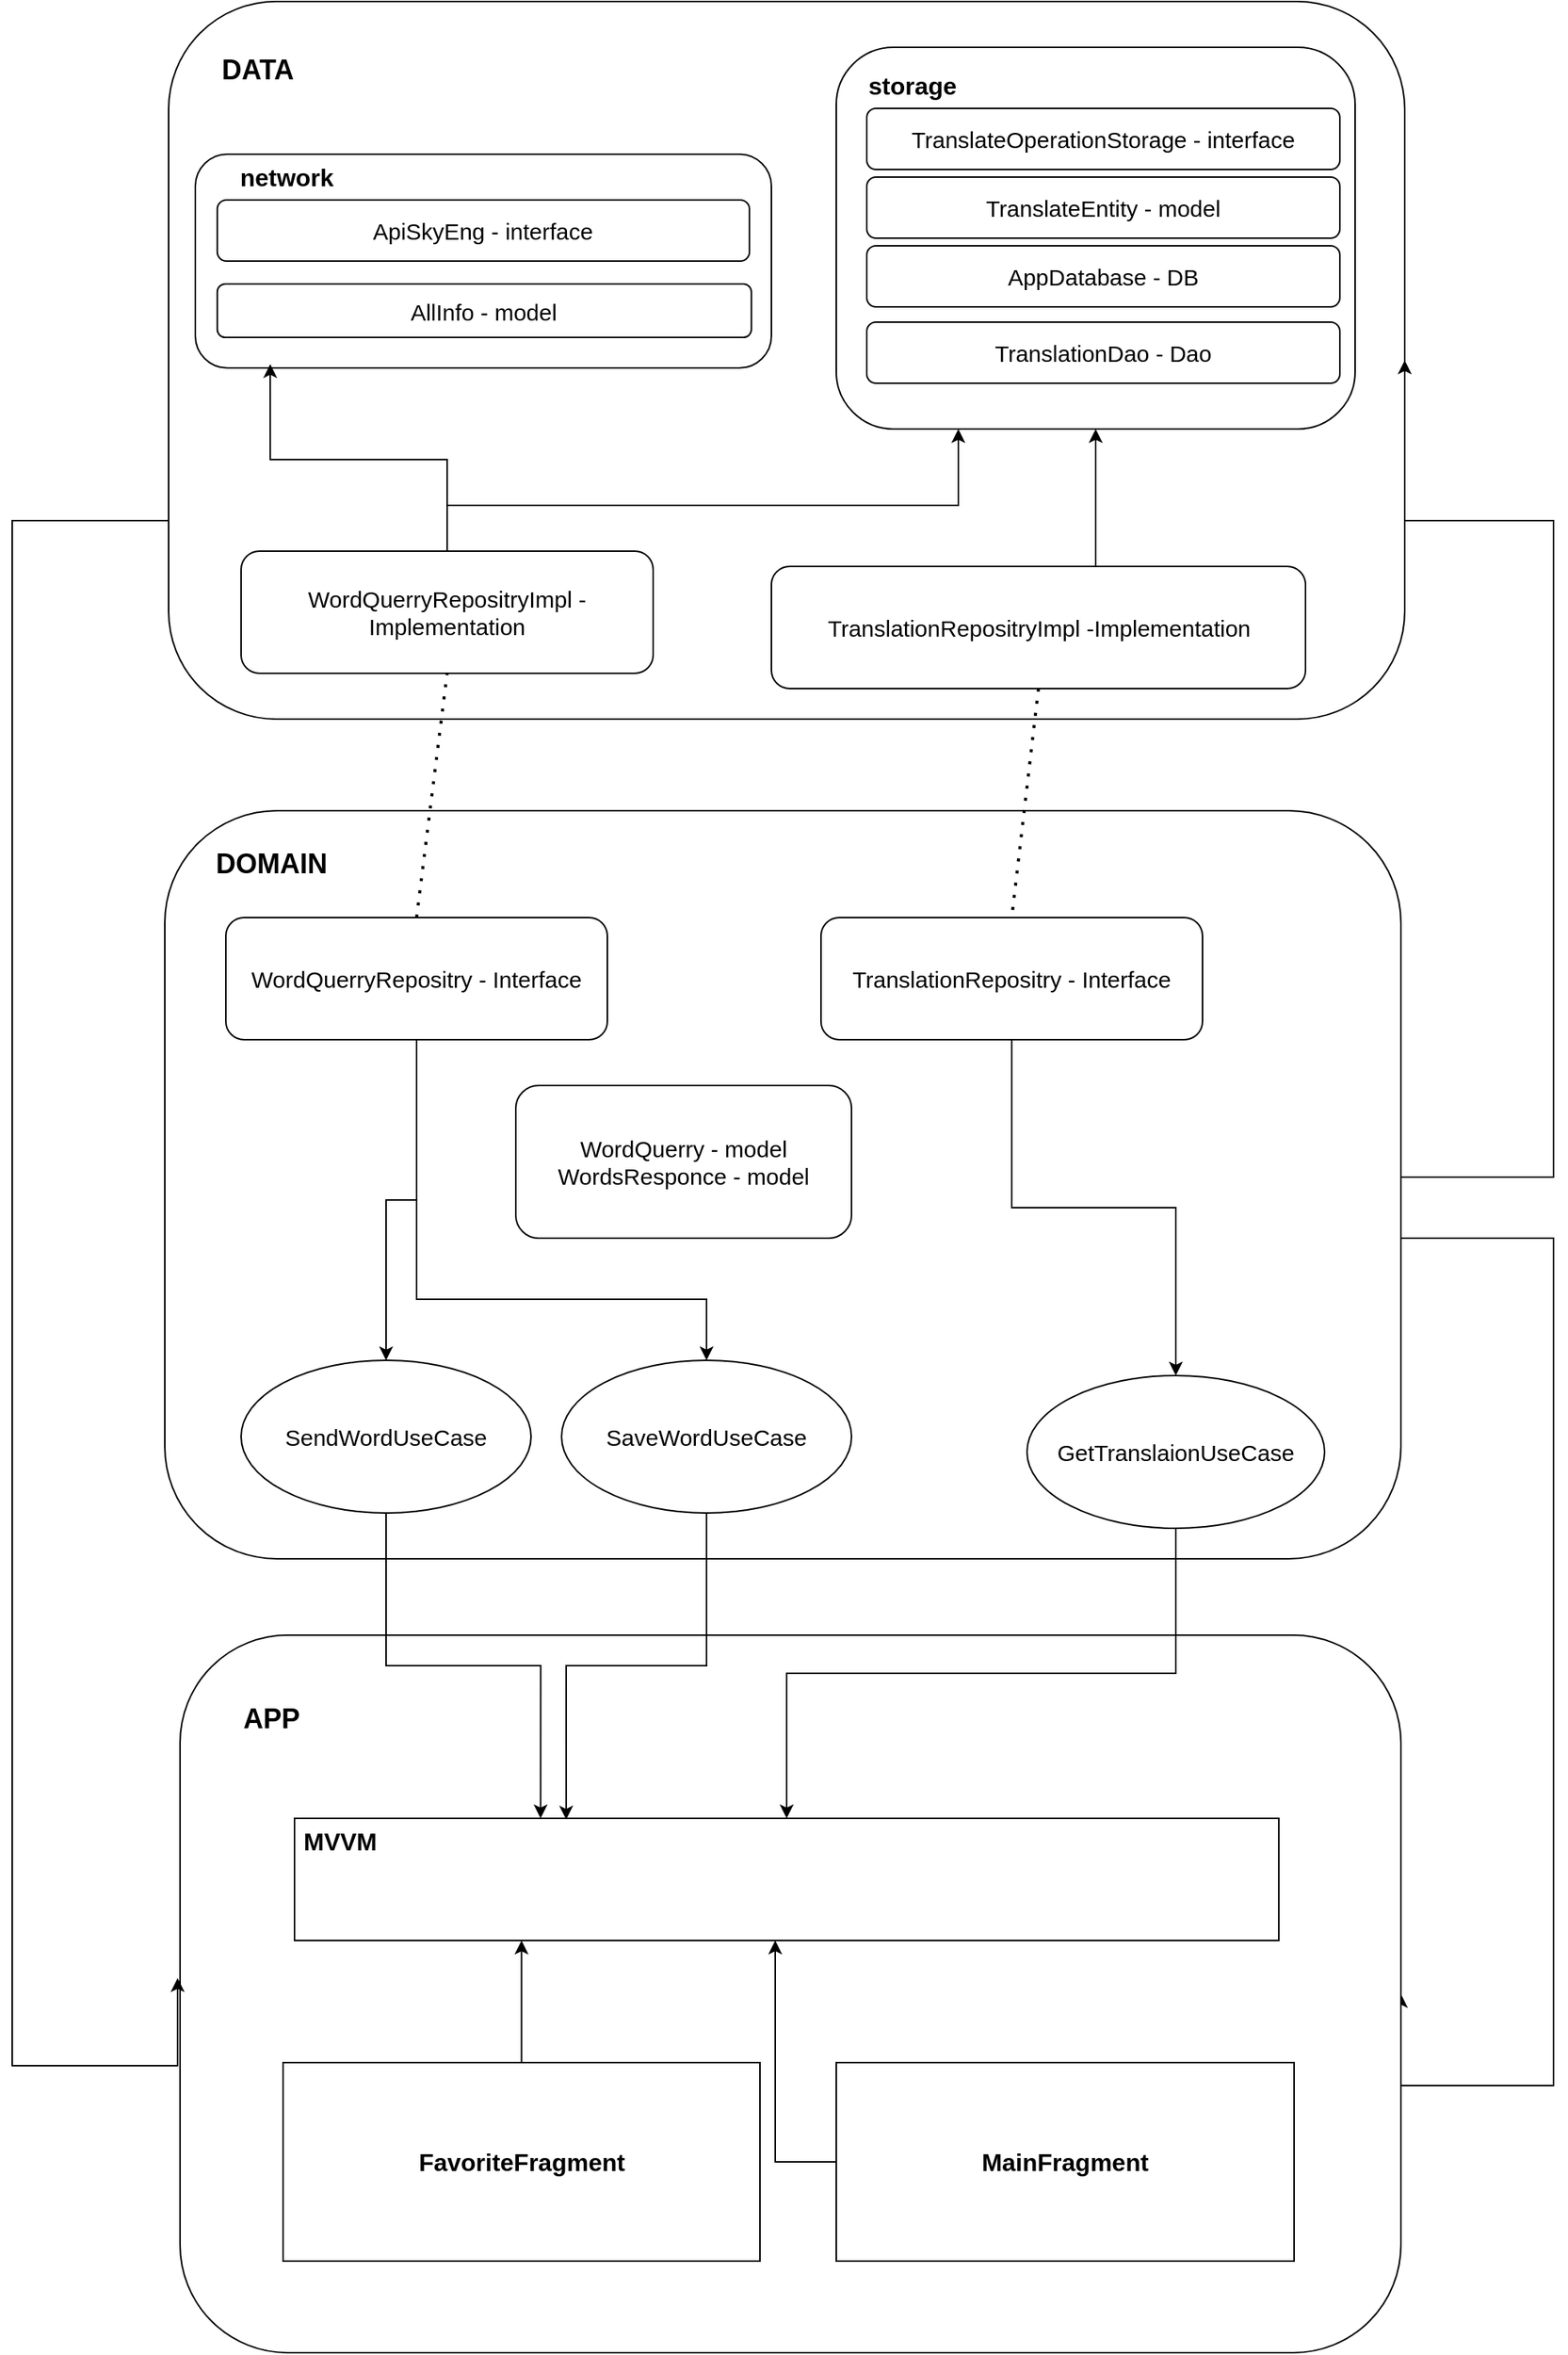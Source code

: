 <mxfile version="24.4.4" type="device">
  <diagram id="1bd0PjWaaaJUznnthjGX" name="Page-1">
    <mxGraphModel dx="1784" dy="2038" grid="1" gridSize="10" guides="1" tooltips="1" connect="1" arrows="1" fold="1" page="1" pageScale="1" pageWidth="850" pageHeight="1100" math="0" shadow="0">
      <root>
        <mxCell id="0" />
        <mxCell id="1" parent="0" />
        <mxCell id="LZ-k2jaxiD31yQg6w45P-14" value="" style="rounded=1;whiteSpace=wrap;html=1;" parent="1" vertex="1">
          <mxGeometry x="105" y="440" width="250" height="120" as="geometry" />
        </mxCell>
        <mxCell id="8oJ6PFNNN3YRL2dfp5-8-1" value="" style="rounded=1;whiteSpace=wrap;html=1;" parent="1" vertex="1">
          <mxGeometry x="-147.5" y="-140" width="810" height="470" as="geometry" />
        </mxCell>
        <mxCell id="8oJ6PFNNN3YRL2dfp5-8-2" value="&lt;b style=&quot;font-size: 18px;&quot;&gt;DATA&lt;/b&gt;" style="text;html=1;align=center;verticalAlign=middle;whiteSpace=wrap;rounded=0;fontSize=18;" parent="1" vertex="1">
          <mxGeometry x="-118.75" y="-110" width="60" height="30" as="geometry" />
        </mxCell>
        <mxCell id="LZ-k2jaxiD31yQg6w45P-18" style="edgeStyle=orthogonalEdgeStyle;rounded=0;orthogonalLoop=1;jettySize=auto;html=1;entryX=1;entryY=0.5;entryDx=0;entryDy=0;" parent="1" source="8oJ6PFNNN3YRL2dfp5-8-4" target="8oJ6PFNNN3YRL2dfp5-8-6" edge="1">
          <mxGeometry relative="1" as="geometry">
            <Array as="points">
              <mxPoint x="760" y="670" />
              <mxPoint x="760" y="1225" />
            </Array>
          </mxGeometry>
        </mxCell>
        <mxCell id="LZ-k2jaxiD31yQg6w45P-19" style="edgeStyle=orthogonalEdgeStyle;rounded=0;orthogonalLoop=1;jettySize=auto;html=1;entryX=1;entryY=0.5;entryDx=0;entryDy=0;" parent="1" source="8oJ6PFNNN3YRL2dfp5-8-4" target="8oJ6PFNNN3YRL2dfp5-8-1" edge="1">
          <mxGeometry relative="1" as="geometry">
            <Array as="points">
              <mxPoint x="760" y="630" />
              <mxPoint x="760" y="200" />
            </Array>
          </mxGeometry>
        </mxCell>
        <mxCell id="8oJ6PFNNN3YRL2dfp5-8-4" value="" style="rounded=1;whiteSpace=wrap;html=1;" parent="1" vertex="1">
          <mxGeometry x="-150" y="390" width="810" height="490" as="geometry" />
        </mxCell>
        <mxCell id="8oJ6PFNNN3YRL2dfp5-8-5" value="&lt;b style=&quot;font-size: 18px;&quot;&gt;DOMAIN&lt;/b&gt;" style="text;html=1;align=center;verticalAlign=middle;whiteSpace=wrap;rounded=0;fontSize=18;" parent="1" vertex="1">
          <mxGeometry x="-110" y="410" width="60" height="30" as="geometry" />
        </mxCell>
        <mxCell id="8oJ6PFNNN3YRL2dfp5-8-6" value="" style="rounded=1;whiteSpace=wrap;html=1;" parent="1" vertex="1">
          <mxGeometry x="-140" y="930" width="800" height="470" as="geometry" />
        </mxCell>
        <mxCell id="8oJ6PFNNN3YRL2dfp5-8-7" value="&lt;b style=&quot;font-size: 18px;&quot;&gt;APP&lt;/b&gt;" style="text;html=1;align=center;verticalAlign=middle;whiteSpace=wrap;rounded=0;fontSize=18;" parent="1" vertex="1">
          <mxGeometry x="-110" y="970" width="60" height="30" as="geometry" />
        </mxCell>
        <mxCell id="8oJ6PFNNN3YRL2dfp5-8-11" value="" style="rounded=0;whiteSpace=wrap;html=1;" parent="1" vertex="1">
          <mxGeometry x="-65" y="1050" width="645" height="80" as="geometry" />
        </mxCell>
        <mxCell id="8oJ6PFNNN3YRL2dfp5-8-13" value="&lt;b&gt;&lt;font style=&quot;font-size: 16px;&quot;&gt;MVVM&lt;/font&gt;&lt;/b&gt;" style="text;html=1;align=center;verticalAlign=middle;whiteSpace=wrap;rounded=0;" parent="1" vertex="1">
          <mxGeometry x="-65" y="1050" width="60" height="30" as="geometry" />
        </mxCell>
        <mxCell id="LZ-k2jaxiD31yQg6w45P-24" style="edgeStyle=orthogonalEdgeStyle;rounded=0;orthogonalLoop=1;jettySize=auto;html=1;" parent="1" source="8oJ6PFNNN3YRL2dfp5-8-14" target="8oJ6PFNNN3YRL2dfp5-8-11" edge="1">
          <mxGeometry relative="1" as="geometry">
            <Array as="points">
              <mxPoint x="250" y="1170" />
              <mxPoint x="250" y="1170" />
            </Array>
          </mxGeometry>
        </mxCell>
        <mxCell id="8oJ6PFNNN3YRL2dfp5-8-14" value="" style="rounded=0;whiteSpace=wrap;html=1;" parent="1" vertex="1">
          <mxGeometry x="290" y="1210" width="300" height="130" as="geometry" />
        </mxCell>
        <mxCell id="8oJ6PFNNN3YRL2dfp5-8-15" value="&lt;b&gt;&lt;font style=&quot;font-size: 16px;&quot;&gt;MainFragment&lt;/font&gt;&lt;/b&gt;" style="text;html=1;align=center;verticalAlign=middle;whiteSpace=wrap;rounded=0;" parent="1" vertex="1">
          <mxGeometry x="410" y="1260" width="60" height="30" as="geometry" />
        </mxCell>
        <mxCell id="LZ-k2jaxiD31yQg6w45P-22" style="edgeStyle=orthogonalEdgeStyle;rounded=0;orthogonalLoop=1;jettySize=auto;html=1;entryX=0.25;entryY=0;entryDx=0;entryDy=0;" parent="1" source="LZ-k2jaxiD31yQg6w45P-1" target="8oJ6PFNNN3YRL2dfp5-8-11" edge="1">
          <mxGeometry relative="1" as="geometry" />
        </mxCell>
        <mxCell id="LZ-k2jaxiD31yQg6w45P-1" value="&lt;span style=&quot;font-size: 15px;&quot;&gt;SendWordUseCase&lt;/span&gt;" style="ellipse;whiteSpace=wrap;html=1;" parent="1" vertex="1">
          <mxGeometry x="-100" y="750" width="190" height="100" as="geometry" />
        </mxCell>
        <mxCell id="LZ-k2jaxiD31yQg6w45P-23" style="edgeStyle=orthogonalEdgeStyle;rounded=0;orthogonalLoop=1;jettySize=auto;html=1;" parent="1" source="LZ-k2jaxiD31yQg6w45P-2" target="8oJ6PFNNN3YRL2dfp5-8-11" edge="1">
          <mxGeometry relative="1" as="geometry" />
        </mxCell>
        <mxCell id="LZ-k2jaxiD31yQg6w45P-2" value="&lt;span style=&quot;font-size: 15px;&quot;&gt;GetTranslaionUseCase&lt;/span&gt;" style="ellipse;whiteSpace=wrap;html=1;" parent="1" vertex="1">
          <mxGeometry x="415" y="760" width="195" height="100" as="geometry" />
        </mxCell>
        <mxCell id="vjC1YBv4b4KqKveLG_Pk-12" style="edgeStyle=orthogonalEdgeStyle;rounded=0;orthogonalLoop=1;jettySize=auto;html=1;" edge="1" parent="1" source="LZ-k2jaxiD31yQg6w45P-10" target="LZ-k2jaxiD31yQg6w45P-31">
          <mxGeometry relative="1" as="geometry">
            <Array as="points">
              <mxPoint x="35" y="190" />
              <mxPoint x="370" y="190" />
            </Array>
          </mxGeometry>
        </mxCell>
        <mxCell id="LZ-k2jaxiD31yQg6w45P-10" value="&lt;span style=&quot;font-size: 15px;&quot;&gt;WordQuerry&lt;/span&gt;&lt;span style=&quot;background-color: initial; font-size: 15px;&quot;&gt;Repositry&lt;/span&gt;&lt;span style=&quot;font-size: 15px;&quot;&gt;Impl -Implementation&lt;/span&gt;" style="rounded=1;whiteSpace=wrap;html=1;" parent="1" vertex="1">
          <mxGeometry x="-100" y="220" width="270" height="80" as="geometry" />
        </mxCell>
        <mxCell id="LZ-k2jaxiD31yQg6w45P-20" style="edgeStyle=orthogonalEdgeStyle;rounded=0;orthogonalLoop=1;jettySize=auto;html=1;" parent="1" source="LZ-k2jaxiD31yQg6w45P-11" target="LZ-k2jaxiD31yQg6w45P-1" edge="1">
          <mxGeometry relative="1" as="geometry" />
        </mxCell>
        <mxCell id="vjC1YBv4b4KqKveLG_Pk-17" style="edgeStyle=orthogonalEdgeStyle;rounded=0;orthogonalLoop=1;jettySize=auto;html=1;" edge="1" parent="1" source="LZ-k2jaxiD31yQg6w45P-11" target="vjC1YBv4b4KqKveLG_Pk-15">
          <mxGeometry relative="1" as="geometry">
            <Array as="points">
              <mxPoint x="15" y="710" />
              <mxPoint x="205" y="710" />
            </Array>
          </mxGeometry>
        </mxCell>
        <mxCell id="LZ-k2jaxiD31yQg6w45P-11" value="&lt;span style=&quot;font-size: 15px;&quot;&gt;WordQuerry&lt;/span&gt;&lt;span style=&quot;font-size: 15px; background-color: initial;&quot;&gt;Repositry - Interface&lt;/span&gt;" style="rounded=1;whiteSpace=wrap;html=1;" parent="1" vertex="1">
          <mxGeometry x="-110" y="460" width="250" height="80" as="geometry" />
        </mxCell>
        <mxCell id="LZ-k2jaxiD31yQg6w45P-17" style="edgeStyle=orthogonalEdgeStyle;rounded=0;orthogonalLoop=1;jettySize=auto;html=1;entryX=-0.002;entryY=0.478;entryDx=0;entryDy=0;entryPerimeter=0;" parent="1" source="8oJ6PFNNN3YRL2dfp5-8-1" target="8oJ6PFNNN3YRL2dfp5-8-6" edge="1">
          <mxGeometry relative="1" as="geometry">
            <Array as="points">
              <mxPoint x="-250" y="200" />
              <mxPoint x="-250" y="1212" />
            </Array>
          </mxGeometry>
        </mxCell>
        <mxCell id="LZ-k2jaxiD31yQg6w45P-25" value="" style="endArrow=none;dashed=1;html=1;dashPattern=1 3;strokeWidth=2;rounded=0;exitX=0.5;exitY=0;exitDx=0;exitDy=0;entryX=0.5;entryY=1;entryDx=0;entryDy=0;" parent="1" source="LZ-k2jaxiD31yQg6w45P-11" target="LZ-k2jaxiD31yQg6w45P-10" edge="1">
          <mxGeometry width="50" height="50" relative="1" as="geometry">
            <mxPoint x="30" y="410" as="sourcePoint" />
            <mxPoint x="80" y="360" as="targetPoint" />
          </mxGeometry>
        </mxCell>
        <mxCell id="LZ-k2jaxiD31yQg6w45P-31" value="" style="rounded=1;whiteSpace=wrap;html=1;" parent="1" vertex="1">
          <mxGeometry x="290" y="-110" width="340" height="250" as="geometry" />
        </mxCell>
        <mxCell id="LZ-k2jaxiD31yQg6w45P-32" value="&lt;b style=&quot;font-size: 16px;&quot;&gt;storage&lt;/b&gt;" style="text;html=1;align=center;verticalAlign=middle;whiteSpace=wrap;rounded=0;fontSize=16;" parent="1" vertex="1">
          <mxGeometry x="310" y="-100" width="60" height="30" as="geometry" />
        </mxCell>
        <mxCell id="LZ-k2jaxiD31yQg6w45P-26" value="&lt;font style=&quot;font-size: 15px;&quot;&gt;TranslateOperationStorage - interface&lt;/font&gt;" style="rounded=1;whiteSpace=wrap;html=1;" parent="1" vertex="1">
          <mxGeometry x="310" y="-70" width="310" height="40" as="geometry" />
        </mxCell>
        <mxCell id="LZ-k2jaxiD31yQg6w45P-33" value="&lt;font style=&quot;font-size: 15px;&quot;&gt;TranslateEntity - model&lt;/font&gt;" style="rounded=1;whiteSpace=wrap;html=1;" parent="1" vertex="1">
          <mxGeometry x="310" y="-25" width="310" height="40" as="geometry" />
        </mxCell>
        <mxCell id="LZ-k2jaxiD31yQg6w45P-34" value="" style="rounded=1;whiteSpace=wrap;html=1;" parent="1" vertex="1">
          <mxGeometry x="-130" y="-40" width="377.5" height="140" as="geometry" />
        </mxCell>
        <mxCell id="LZ-k2jaxiD31yQg6w45P-35" value="&lt;b style=&quot;font-size: 16px;&quot;&gt;network&lt;/b&gt;" style="text;html=1;align=center;verticalAlign=middle;whiteSpace=wrap;rounded=0;fontSize=16;" parent="1" vertex="1">
          <mxGeometry x="-100" y="-40" width="60" height="30" as="geometry" />
        </mxCell>
        <mxCell id="LZ-k2jaxiD31yQg6w45P-36" value="&lt;font style=&quot;font-size: 15px;&quot;&gt;ApiSkyEng - interface&lt;/font&gt;" style="rounded=1;whiteSpace=wrap;html=1;" parent="1" vertex="1">
          <mxGeometry x="-115.62" y="-10" width="348.75" height="40" as="geometry" />
        </mxCell>
        <mxCell id="LZ-k2jaxiD31yQg6w45P-5" value="&lt;font style=&quot;font-size: 15px;&quot;&gt;AllInfo - model&lt;/font&gt;" style="rounded=1;whiteSpace=wrap;html=1;" parent="1" vertex="1">
          <mxGeometry x="-115.62" y="45" width="350" height="35" as="geometry" />
        </mxCell>
        <mxCell id="ZGW3VFv3eTraD-QCGIZt-3" style="edgeStyle=orthogonalEdgeStyle;rounded=0;orthogonalLoop=1;jettySize=auto;html=1;" parent="1" source="ZGW3VFv3eTraD-QCGIZt-1" target="8oJ6PFNNN3YRL2dfp5-8-11" edge="1">
          <mxGeometry relative="1" as="geometry">
            <Array as="points">
              <mxPoint x="87" y="1270" />
              <mxPoint x="87" y="1270" />
            </Array>
          </mxGeometry>
        </mxCell>
        <mxCell id="ZGW3VFv3eTraD-QCGIZt-1" value="" style="rounded=0;whiteSpace=wrap;html=1;" parent="1" vertex="1">
          <mxGeometry x="-72.5" y="1210" width="312.5" height="130" as="geometry" />
        </mxCell>
        <mxCell id="ZGW3VFv3eTraD-QCGIZt-2" value="&lt;b&gt;&lt;font style=&quot;font-size: 16px;&quot;&gt;FavoriteFragment&lt;/font&gt;&lt;/b&gt;" style="text;html=1;align=center;verticalAlign=middle;whiteSpace=wrap;rounded=0;" parent="1" vertex="1">
          <mxGeometry x="53.75" y="1260" width="60" height="30" as="geometry" />
        </mxCell>
        <mxCell id="vjC1YBv4b4KqKveLG_Pk-1" value="&lt;span style=&quot;font-size: 15px;&quot;&gt;AppDatabase - DB&lt;/span&gt;" style="rounded=1;whiteSpace=wrap;html=1;" vertex="1" parent="1">
          <mxGeometry x="310" y="20" width="310" height="40" as="geometry" />
        </mxCell>
        <mxCell id="vjC1YBv4b4KqKveLG_Pk-2" value="&lt;span style=&quot;font-size: 15px;&quot;&gt;TranslationDao - Dao&lt;/span&gt;" style="rounded=1;whiteSpace=wrap;html=1;" vertex="1" parent="1">
          <mxGeometry x="310" y="70" width="310" height="40" as="geometry" />
        </mxCell>
        <mxCell id="vjC1YBv4b4KqKveLG_Pk-5" style="edgeStyle=orthogonalEdgeStyle;rounded=0;orthogonalLoop=1;jettySize=auto;html=1;" edge="1" parent="1" source="vjC1YBv4b4KqKveLG_Pk-3" target="LZ-k2jaxiD31yQg6w45P-2">
          <mxGeometry relative="1" as="geometry" />
        </mxCell>
        <mxCell id="vjC1YBv4b4KqKveLG_Pk-3" value="&lt;span style=&quot;font-size: 15px;&quot;&gt;TranslationRepositry - Interface&lt;/span&gt;" style="rounded=1;whiteSpace=wrap;html=1;" vertex="1" parent="1">
          <mxGeometry x="280" y="460" width="250" height="80" as="geometry" />
        </mxCell>
        <mxCell id="vjC1YBv4b4KqKveLG_Pk-13" style="edgeStyle=orthogonalEdgeStyle;rounded=0;orthogonalLoop=1;jettySize=auto;html=1;entryX=0.5;entryY=1;entryDx=0;entryDy=0;" edge="1" parent="1" source="vjC1YBv4b4KqKveLG_Pk-6" target="LZ-k2jaxiD31yQg6w45P-31">
          <mxGeometry relative="1" as="geometry">
            <Array as="points">
              <mxPoint x="460" y="210" />
              <mxPoint x="460" y="210" />
            </Array>
          </mxGeometry>
        </mxCell>
        <mxCell id="vjC1YBv4b4KqKveLG_Pk-6" value="&lt;span style=&quot;font-size: 15px;&quot;&gt;TranslationRepositryImpl&lt;/span&gt;&lt;span style=&quot;font-size: 15px;&quot;&gt;&amp;nbsp;-Implementation&lt;/span&gt;" style="rounded=1;whiteSpace=wrap;html=1;" vertex="1" parent="1">
          <mxGeometry x="247.5" y="230" width="350" height="80" as="geometry" />
        </mxCell>
        <mxCell id="vjC1YBv4b4KqKveLG_Pk-7" value="" style="endArrow=none;dashed=1;html=1;dashPattern=1 3;strokeWidth=2;rounded=0;entryX=0.5;entryY=0;entryDx=0;entryDy=0;exitX=0.5;exitY=1;exitDx=0;exitDy=0;" edge="1" parent="1" source="vjC1YBv4b4KqKveLG_Pk-6" target="vjC1YBv4b4KqKveLG_Pk-3">
          <mxGeometry width="50" height="50" relative="1" as="geometry">
            <mxPoint x="190" y="180" as="sourcePoint" />
            <mxPoint x="240" y="130" as="targetPoint" />
          </mxGeometry>
        </mxCell>
        <mxCell id="vjC1YBv4b4KqKveLG_Pk-11" style="edgeStyle=orthogonalEdgeStyle;rounded=0;orthogonalLoop=1;jettySize=auto;html=1;entryX=0.13;entryY=0.982;entryDx=0;entryDy=0;entryPerimeter=0;" edge="1" parent="1" source="LZ-k2jaxiD31yQg6w45P-10" target="LZ-k2jaxiD31yQg6w45P-34">
          <mxGeometry relative="1" as="geometry" />
        </mxCell>
        <mxCell id="vjC1YBv4b4KqKveLG_Pk-14" value="&lt;font style=&quot;font-size: 15px;&quot;&gt;WordQuerry - model&lt;br&gt;WordsResponce - model&lt;/font&gt;" style="rounded=1;whiteSpace=wrap;html=1;" vertex="1" parent="1">
          <mxGeometry x="80" y="570" width="220" height="100" as="geometry" />
        </mxCell>
        <mxCell id="vjC1YBv4b4KqKveLG_Pk-15" value="&lt;span style=&quot;font-size: 15px;&quot;&gt;SaveWordUseCase&lt;/span&gt;" style="ellipse;whiteSpace=wrap;html=1;" vertex="1" parent="1">
          <mxGeometry x="110" y="750" width="190" height="100" as="geometry" />
        </mxCell>
        <mxCell id="vjC1YBv4b4KqKveLG_Pk-16" style="edgeStyle=orthogonalEdgeStyle;rounded=0;orthogonalLoop=1;jettySize=auto;html=1;entryX=0.276;entryY=0.01;entryDx=0;entryDy=0;entryPerimeter=0;" edge="1" parent="1" source="vjC1YBv4b4KqKveLG_Pk-15" target="8oJ6PFNNN3YRL2dfp5-8-11">
          <mxGeometry relative="1" as="geometry" />
        </mxCell>
      </root>
    </mxGraphModel>
  </diagram>
</mxfile>
